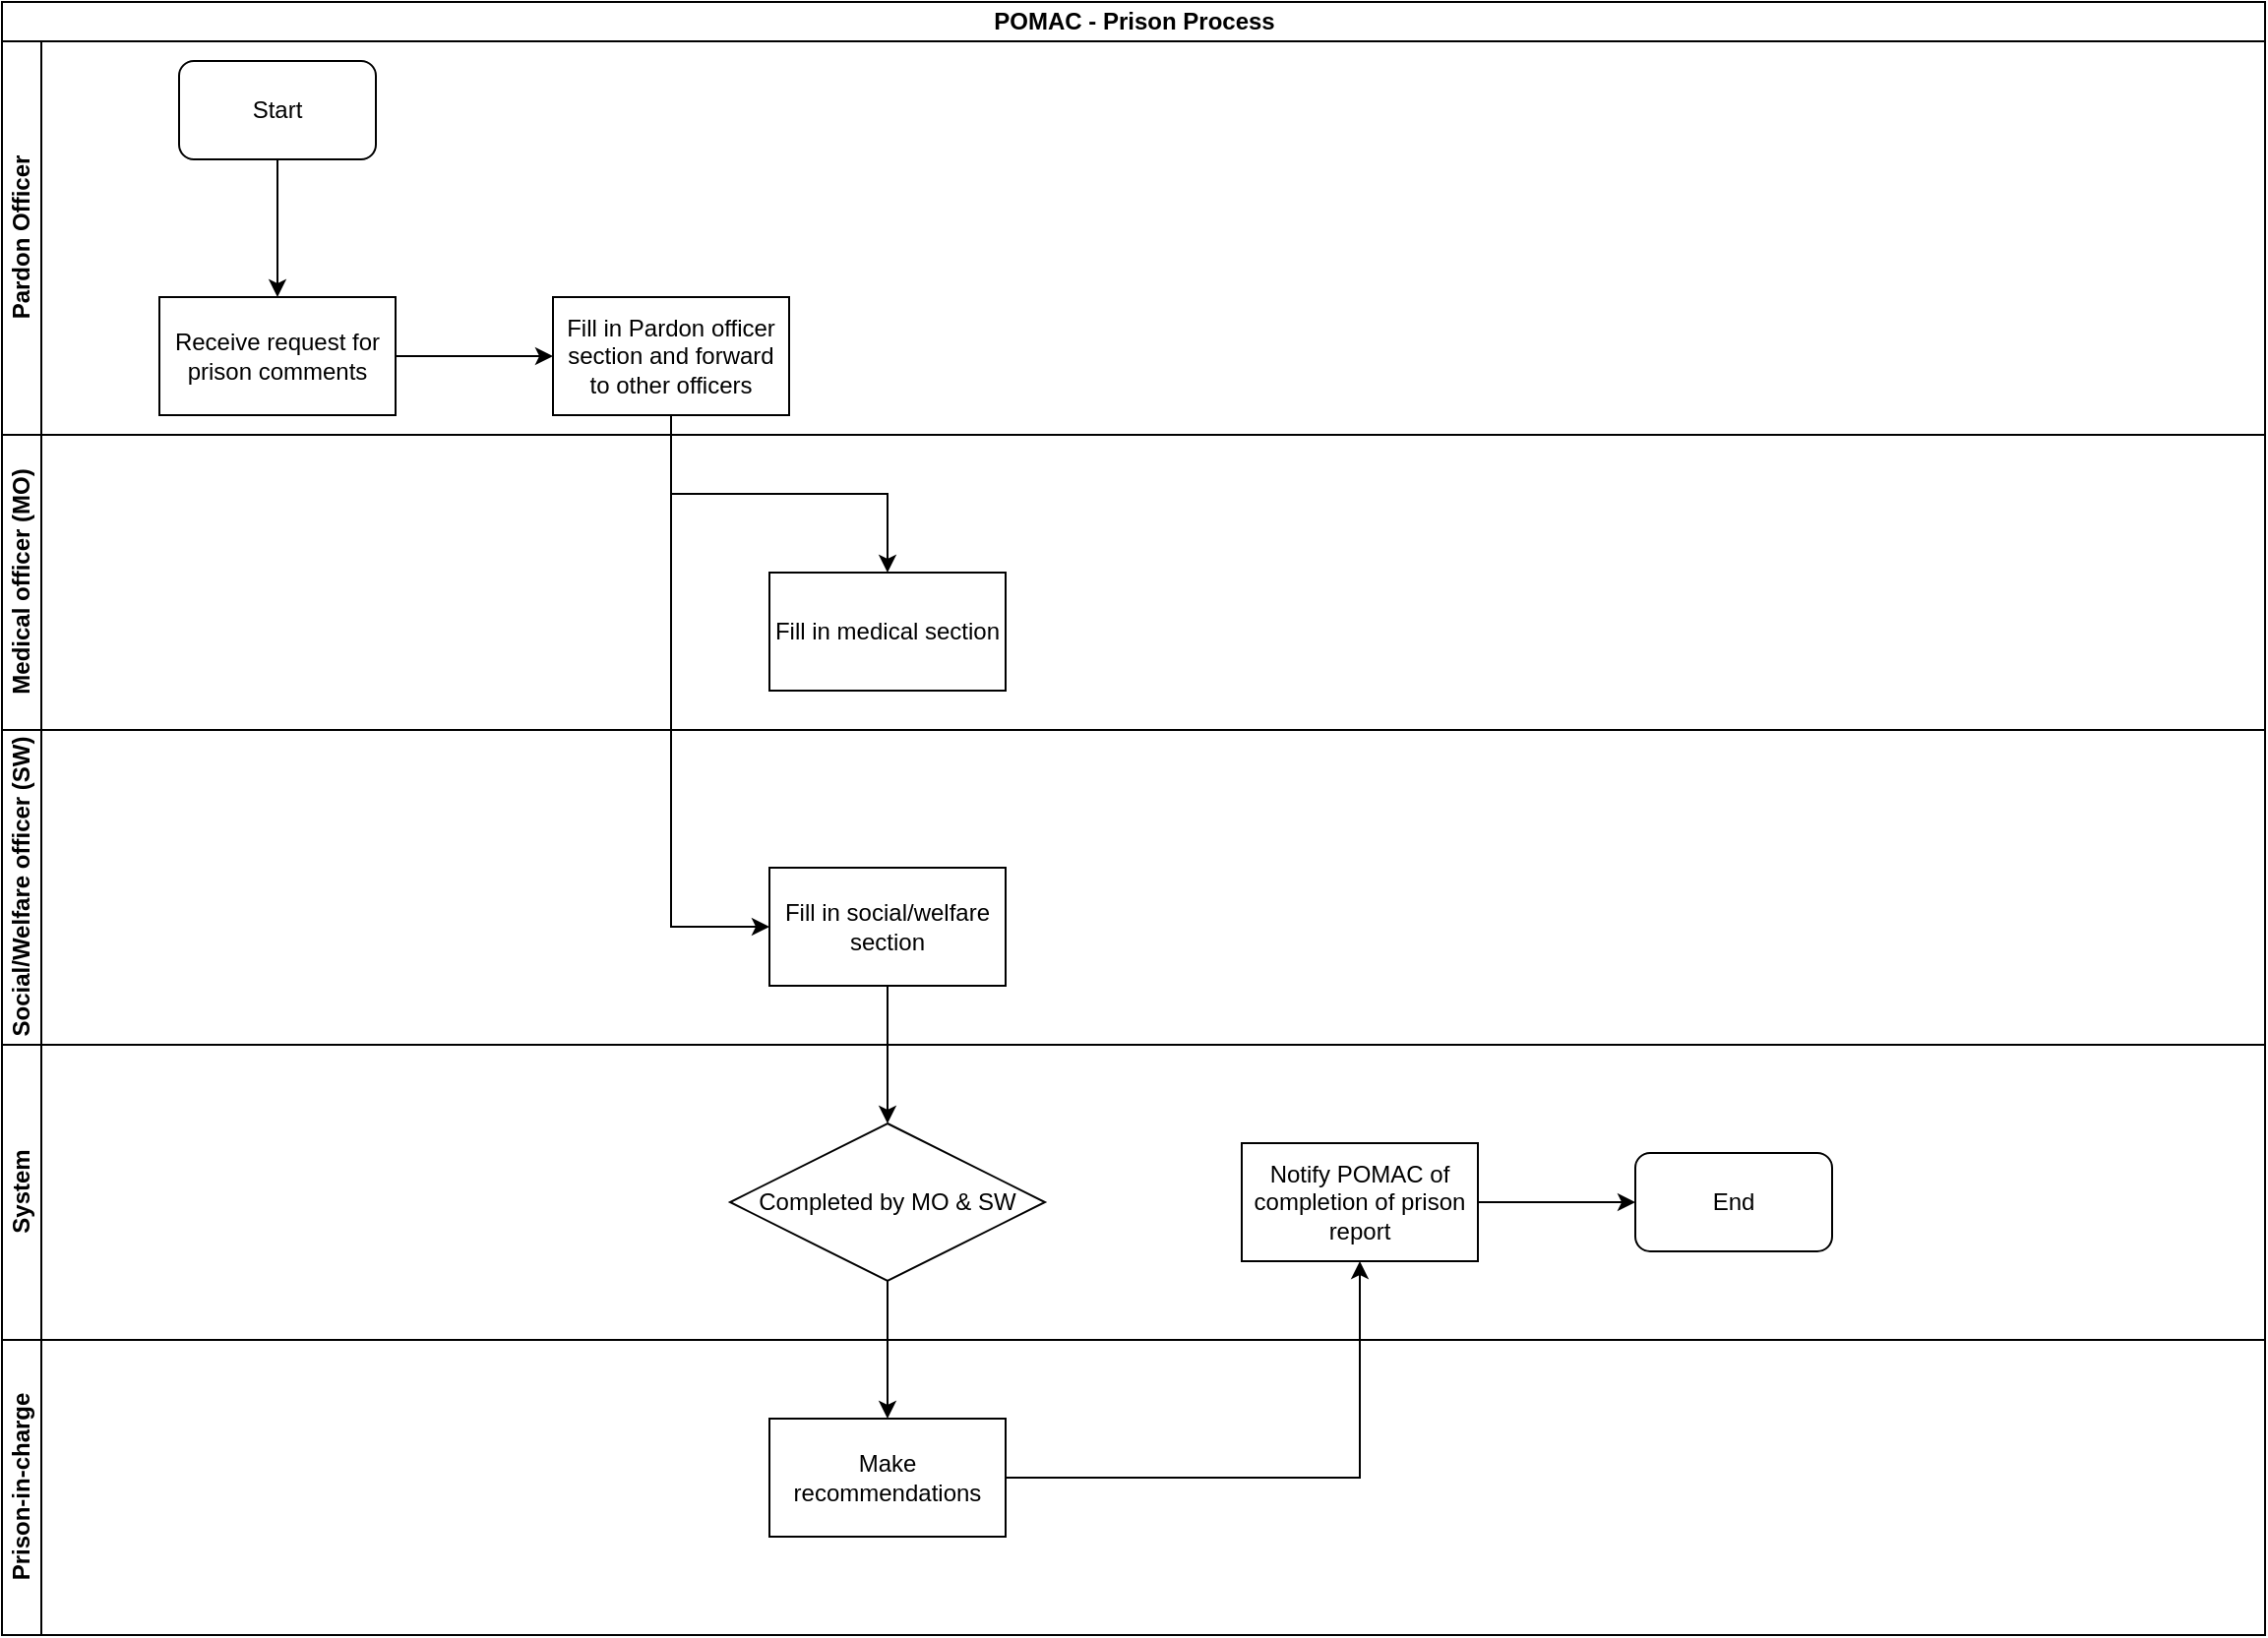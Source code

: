<mxfile version="13.8.8" type="github">
  <diagram id="Vfz_66p9wcdMB7aPCSuo" name="Page-1">
    <mxGraphModel dx="1038" dy="547" grid="1" gridSize="10" guides="1" tooltips="1" connect="1" arrows="1" fold="1" page="1" pageScale="1" pageWidth="1169" pageHeight="827" math="0" shadow="0">
      <root>
        <mxCell id="0" />
        <mxCell id="1" parent="0" />
        <mxCell id="7xLf9PaOSlVCMq8ttG8S-1" value="POMAC - Prison Process" style="swimlane;html=1;childLayout=stackLayout;resizeParent=1;resizeParentMax=0;horizontal=1;startSize=20;horizontalStack=0;" vertex="1" parent="1">
          <mxGeometry x="10" y="20" width="1150" height="830" as="geometry" />
        </mxCell>
        <mxCell id="7xLf9PaOSlVCMq8ttG8S-2" value="Pardon Officer" style="swimlane;html=1;startSize=20;horizontal=0;" vertex="1" parent="7xLf9PaOSlVCMq8ttG8S-1">
          <mxGeometry y="20" width="1150" height="200" as="geometry" />
        </mxCell>
        <mxCell id="7xLf9PaOSlVCMq8ttG8S-10" value="Start" style="rounded=1;whiteSpace=wrap;html=1;" vertex="1" parent="7xLf9PaOSlVCMq8ttG8S-2">
          <mxGeometry x="90" y="10" width="100" height="50" as="geometry" />
        </mxCell>
        <mxCell id="7xLf9PaOSlVCMq8ttG8S-13" value="Receive request for prison comments" style="rounded=0;whiteSpace=wrap;html=1;" vertex="1" parent="7xLf9PaOSlVCMq8ttG8S-2">
          <mxGeometry x="80" y="130" width="120" height="60" as="geometry" />
        </mxCell>
        <mxCell id="7xLf9PaOSlVCMq8ttG8S-12" value="" style="edgeStyle=orthogonalEdgeStyle;rounded=0;orthogonalLoop=1;jettySize=auto;html=1;entryX=0.5;entryY=0;entryDx=0;entryDy=0;" edge="1" parent="7xLf9PaOSlVCMq8ttG8S-2" source="7xLf9PaOSlVCMq8ttG8S-10" target="7xLf9PaOSlVCMq8ttG8S-13">
          <mxGeometry relative="1" as="geometry">
            <mxPoint x="140" y="135" as="targetPoint" />
          </mxGeometry>
        </mxCell>
        <mxCell id="7xLf9PaOSlVCMq8ttG8S-3" value="Medical officer (MO)" style="swimlane;html=1;startSize=20;horizontal=0;" vertex="1" parent="7xLf9PaOSlVCMq8ttG8S-1">
          <mxGeometry y="220" width="1150" height="150" as="geometry" />
        </mxCell>
        <mxCell id="7xLf9PaOSlVCMq8ttG8S-16" value="Fill in medical section" style="whiteSpace=wrap;html=1;rounded=0;" vertex="1" parent="7xLf9PaOSlVCMq8ttG8S-3">
          <mxGeometry x="390" y="70" width="120" height="60" as="geometry" />
        </mxCell>
        <mxCell id="7xLf9PaOSlVCMq8ttG8S-4" value="Social/Welfare officer (SW)" style="swimlane;html=1;startSize=20;horizontal=0;" vertex="1" parent="7xLf9PaOSlVCMq8ttG8S-1">
          <mxGeometry y="370" width="1150" height="160" as="geometry" />
        </mxCell>
        <mxCell id="7xLf9PaOSlVCMq8ttG8S-18" value="Fill in social/welfare section" style="rounded=0;whiteSpace=wrap;html=1;" vertex="1" parent="7xLf9PaOSlVCMq8ttG8S-4">
          <mxGeometry x="390" y="70" width="120" height="60" as="geometry" />
        </mxCell>
        <mxCell id="7xLf9PaOSlVCMq8ttG8S-9" value="System" style="swimlane;html=1;startSize=20;horizontal=0;" vertex="1" parent="7xLf9PaOSlVCMq8ttG8S-1">
          <mxGeometry y="530" width="1150" height="150" as="geometry" />
        </mxCell>
        <mxCell id="7xLf9PaOSlVCMq8ttG8S-28" value="Notify POMAC of completion of prison report" style="whiteSpace=wrap;html=1;rounded=0;" vertex="1" parent="7xLf9PaOSlVCMq8ttG8S-9">
          <mxGeometry x="630" y="50" width="120" height="60" as="geometry" />
        </mxCell>
        <mxCell id="7xLf9PaOSlVCMq8ttG8S-32" value="End" style="rounded=1;whiteSpace=wrap;html=1;" vertex="1" parent="7xLf9PaOSlVCMq8ttG8S-9">
          <mxGeometry x="830" y="55" width="100" height="50" as="geometry" />
        </mxCell>
        <mxCell id="7xLf9PaOSlVCMq8ttG8S-31" value="" style="edgeStyle=orthogonalEdgeStyle;rounded=0;orthogonalLoop=1;jettySize=auto;html=1;entryX=0;entryY=0.5;entryDx=0;entryDy=0;" edge="1" parent="7xLf9PaOSlVCMq8ttG8S-9" source="7xLf9PaOSlVCMq8ttG8S-28" target="7xLf9PaOSlVCMq8ttG8S-32">
          <mxGeometry relative="1" as="geometry">
            <mxPoint x="830" y="80" as="targetPoint" />
          </mxGeometry>
        </mxCell>
        <mxCell id="7xLf9PaOSlVCMq8ttG8S-33" value="Completed by MO &amp;amp; SW" style="rhombus;whiteSpace=wrap;html=1;" vertex="1" parent="7xLf9PaOSlVCMq8ttG8S-9">
          <mxGeometry x="370" y="40" width="160" height="80" as="geometry" />
        </mxCell>
        <mxCell id="7xLf9PaOSlVCMq8ttG8S-23" value="Prison-in-charge" style="swimlane;html=1;startSize=20;horizontal=0;" vertex="1" parent="7xLf9PaOSlVCMq8ttG8S-1">
          <mxGeometry y="680" width="1150" height="150" as="geometry" />
        </mxCell>
        <mxCell id="7xLf9PaOSlVCMq8ttG8S-26" value="Make recommendations" style="whiteSpace=wrap;html=1;rounded=0;" vertex="1" parent="7xLf9PaOSlVCMq8ttG8S-23">
          <mxGeometry x="390" y="40" width="120" height="60" as="geometry" />
        </mxCell>
        <mxCell id="7xLf9PaOSlVCMq8ttG8S-25" value="" style="edgeStyle=orthogonalEdgeStyle;rounded=0;orthogonalLoop=1;jettySize=auto;html=1;entryX=0.5;entryY=0;entryDx=0;entryDy=0;" edge="1" parent="7xLf9PaOSlVCMq8ttG8S-1" source="7xLf9PaOSlVCMq8ttG8S-18" target="7xLf9PaOSlVCMq8ttG8S-33">
          <mxGeometry relative="1" as="geometry">
            <mxPoint x="450" y="580" as="targetPoint" />
          </mxGeometry>
        </mxCell>
        <mxCell id="7xLf9PaOSlVCMq8ttG8S-27" value="" style="edgeStyle=orthogonalEdgeStyle;rounded=0;orthogonalLoop=1;jettySize=auto;html=1;exitX=0.5;exitY=1;exitDx=0;exitDy=0;" edge="1" parent="7xLf9PaOSlVCMq8ttG8S-1" source="7xLf9PaOSlVCMq8ttG8S-33" target="7xLf9PaOSlVCMq8ttG8S-26">
          <mxGeometry relative="1" as="geometry">
            <mxPoint x="450" y="640" as="sourcePoint" />
          </mxGeometry>
        </mxCell>
        <mxCell id="7xLf9PaOSlVCMq8ttG8S-29" value="" style="edgeStyle=orthogonalEdgeStyle;rounded=0;orthogonalLoop=1;jettySize=auto;html=1;" edge="1" parent="7xLf9PaOSlVCMq8ttG8S-1" source="7xLf9PaOSlVCMq8ttG8S-26" target="7xLf9PaOSlVCMq8ttG8S-28">
          <mxGeometry relative="1" as="geometry" />
        </mxCell>
        <mxCell id="7xLf9PaOSlVCMq8ttG8S-17" value="" style="edgeStyle=orthogonalEdgeStyle;rounded=0;orthogonalLoop=1;jettySize=auto;html=1;" edge="1" parent="1" source="7xLf9PaOSlVCMq8ttG8S-14" target="7xLf9PaOSlVCMq8ttG8S-16">
          <mxGeometry relative="1" as="geometry" />
        </mxCell>
        <mxCell id="7xLf9PaOSlVCMq8ttG8S-20" value="" style="edgeStyle=orthogonalEdgeStyle;rounded=0;orthogonalLoop=1;jettySize=auto;html=1;exitX=0.5;exitY=1;exitDx=0;exitDy=0;entryX=0;entryY=0.5;entryDx=0;entryDy=0;" edge="1" parent="1" source="7xLf9PaOSlVCMq8ttG8S-14" target="7xLf9PaOSlVCMq8ttG8S-18">
          <mxGeometry relative="1" as="geometry">
            <mxPoint x="490" y="200" as="targetPoint" />
          </mxGeometry>
        </mxCell>
        <mxCell id="7xLf9PaOSlVCMq8ttG8S-14" value="Fill in Pardon officer section and forward to other officers" style="whiteSpace=wrap;html=1;rounded=0;" vertex="1" parent="1">
          <mxGeometry x="290" y="170" width="120" height="60" as="geometry" />
        </mxCell>
        <mxCell id="7xLf9PaOSlVCMq8ttG8S-15" value="" style="edgeStyle=orthogonalEdgeStyle;rounded=0;orthogonalLoop=1;jettySize=auto;html=1;" edge="1" parent="1" source="7xLf9PaOSlVCMq8ttG8S-13" target="7xLf9PaOSlVCMq8ttG8S-14">
          <mxGeometry relative="1" as="geometry" />
        </mxCell>
      </root>
    </mxGraphModel>
  </diagram>
</mxfile>
